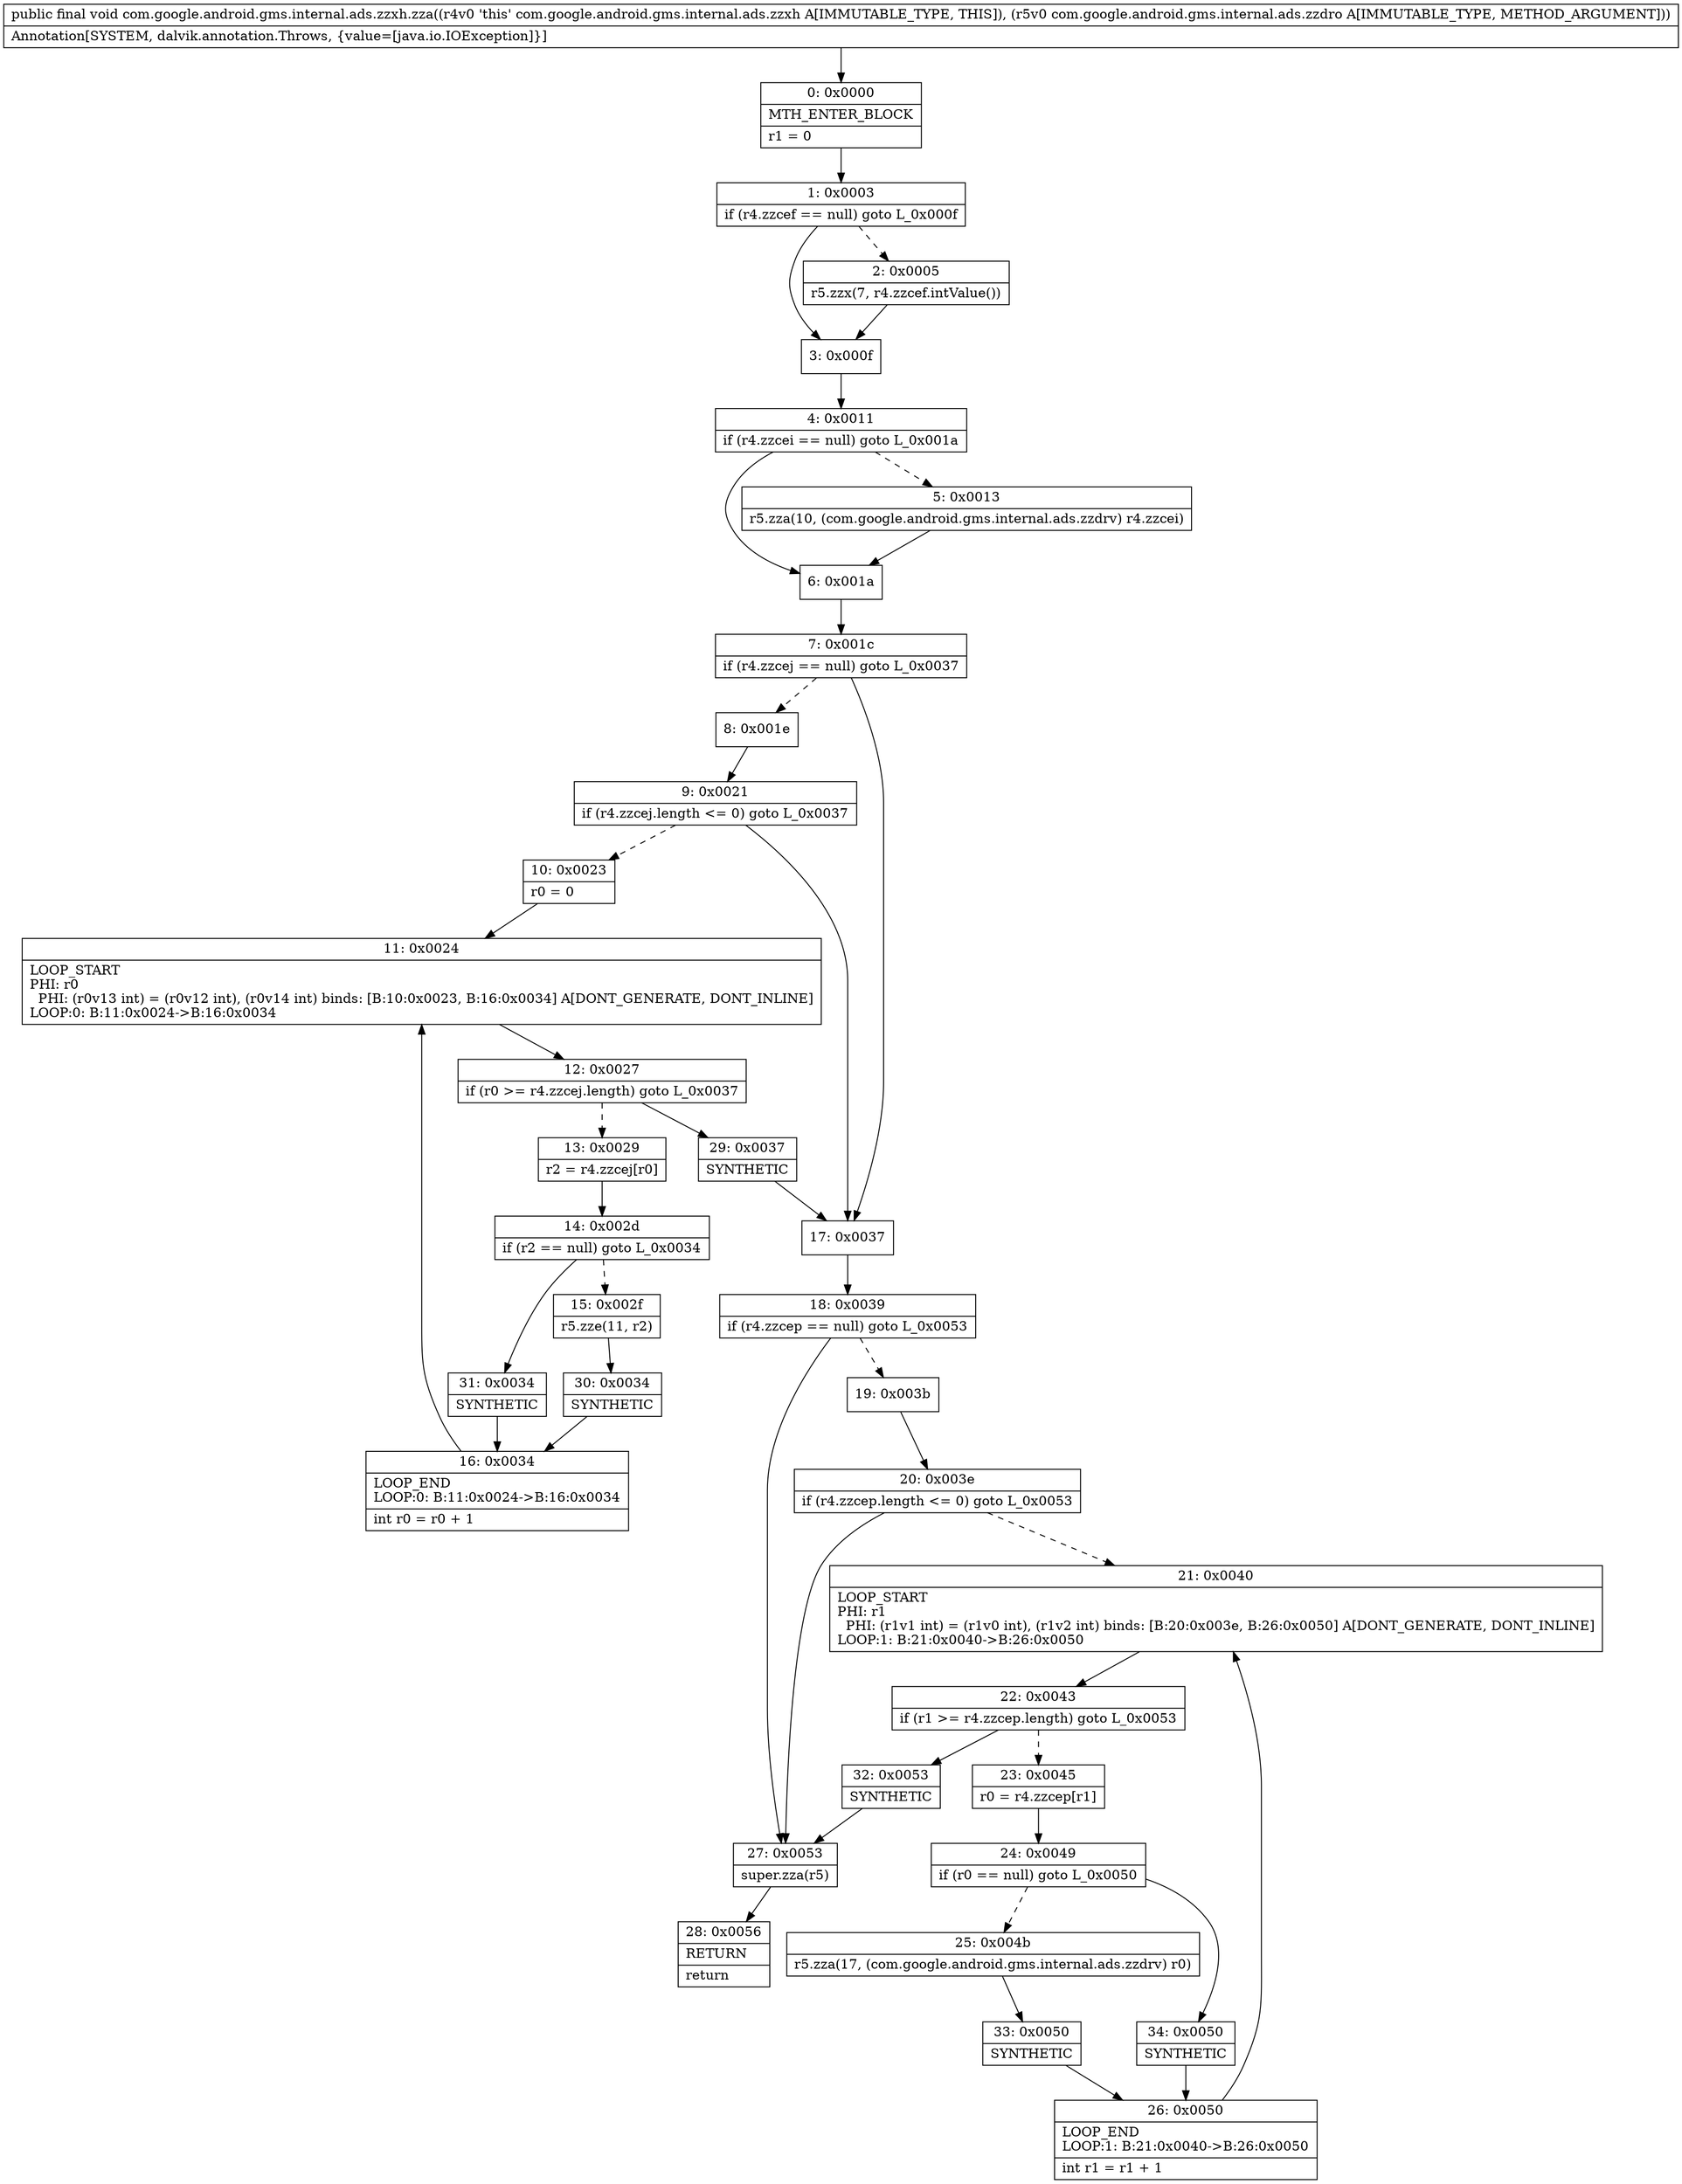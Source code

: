 digraph "CFG forcom.google.android.gms.internal.ads.zzxh.zza(Lcom\/google\/android\/gms\/internal\/ads\/zzdro;)V" {
Node_0 [shape=record,label="{0\:\ 0x0000|MTH_ENTER_BLOCK\l|r1 = 0\l}"];
Node_1 [shape=record,label="{1\:\ 0x0003|if (r4.zzcef == null) goto L_0x000f\l}"];
Node_2 [shape=record,label="{2\:\ 0x0005|r5.zzx(7, r4.zzcef.intValue())\l}"];
Node_3 [shape=record,label="{3\:\ 0x000f}"];
Node_4 [shape=record,label="{4\:\ 0x0011|if (r4.zzcei == null) goto L_0x001a\l}"];
Node_5 [shape=record,label="{5\:\ 0x0013|r5.zza(10, (com.google.android.gms.internal.ads.zzdrv) r4.zzcei)\l}"];
Node_6 [shape=record,label="{6\:\ 0x001a}"];
Node_7 [shape=record,label="{7\:\ 0x001c|if (r4.zzcej == null) goto L_0x0037\l}"];
Node_8 [shape=record,label="{8\:\ 0x001e}"];
Node_9 [shape=record,label="{9\:\ 0x0021|if (r4.zzcej.length \<= 0) goto L_0x0037\l}"];
Node_10 [shape=record,label="{10\:\ 0x0023|r0 = 0\l}"];
Node_11 [shape=record,label="{11\:\ 0x0024|LOOP_START\lPHI: r0 \l  PHI: (r0v13 int) = (r0v12 int), (r0v14 int) binds: [B:10:0x0023, B:16:0x0034] A[DONT_GENERATE, DONT_INLINE]\lLOOP:0: B:11:0x0024\-\>B:16:0x0034\l}"];
Node_12 [shape=record,label="{12\:\ 0x0027|if (r0 \>= r4.zzcej.length) goto L_0x0037\l}"];
Node_13 [shape=record,label="{13\:\ 0x0029|r2 = r4.zzcej[r0]\l}"];
Node_14 [shape=record,label="{14\:\ 0x002d|if (r2 == null) goto L_0x0034\l}"];
Node_15 [shape=record,label="{15\:\ 0x002f|r5.zze(11, r2)\l}"];
Node_16 [shape=record,label="{16\:\ 0x0034|LOOP_END\lLOOP:0: B:11:0x0024\-\>B:16:0x0034\l|int r0 = r0 + 1\l}"];
Node_17 [shape=record,label="{17\:\ 0x0037}"];
Node_18 [shape=record,label="{18\:\ 0x0039|if (r4.zzcep == null) goto L_0x0053\l}"];
Node_19 [shape=record,label="{19\:\ 0x003b}"];
Node_20 [shape=record,label="{20\:\ 0x003e|if (r4.zzcep.length \<= 0) goto L_0x0053\l}"];
Node_21 [shape=record,label="{21\:\ 0x0040|LOOP_START\lPHI: r1 \l  PHI: (r1v1 int) = (r1v0 int), (r1v2 int) binds: [B:20:0x003e, B:26:0x0050] A[DONT_GENERATE, DONT_INLINE]\lLOOP:1: B:21:0x0040\-\>B:26:0x0050\l}"];
Node_22 [shape=record,label="{22\:\ 0x0043|if (r1 \>= r4.zzcep.length) goto L_0x0053\l}"];
Node_23 [shape=record,label="{23\:\ 0x0045|r0 = r4.zzcep[r1]\l}"];
Node_24 [shape=record,label="{24\:\ 0x0049|if (r0 == null) goto L_0x0050\l}"];
Node_25 [shape=record,label="{25\:\ 0x004b|r5.zza(17, (com.google.android.gms.internal.ads.zzdrv) r0)\l}"];
Node_26 [shape=record,label="{26\:\ 0x0050|LOOP_END\lLOOP:1: B:21:0x0040\-\>B:26:0x0050\l|int r1 = r1 + 1\l}"];
Node_27 [shape=record,label="{27\:\ 0x0053|super.zza(r5)\l}"];
Node_28 [shape=record,label="{28\:\ 0x0056|RETURN\l|return\l}"];
Node_29 [shape=record,label="{29\:\ 0x0037|SYNTHETIC\l}"];
Node_30 [shape=record,label="{30\:\ 0x0034|SYNTHETIC\l}"];
Node_31 [shape=record,label="{31\:\ 0x0034|SYNTHETIC\l}"];
Node_32 [shape=record,label="{32\:\ 0x0053|SYNTHETIC\l}"];
Node_33 [shape=record,label="{33\:\ 0x0050|SYNTHETIC\l}"];
Node_34 [shape=record,label="{34\:\ 0x0050|SYNTHETIC\l}"];
MethodNode[shape=record,label="{public final void com.google.android.gms.internal.ads.zzxh.zza((r4v0 'this' com.google.android.gms.internal.ads.zzxh A[IMMUTABLE_TYPE, THIS]), (r5v0 com.google.android.gms.internal.ads.zzdro A[IMMUTABLE_TYPE, METHOD_ARGUMENT]))  | Annotation[SYSTEM, dalvik.annotation.Throws, \{value=[java.io.IOException]\}]\l}"];
MethodNode -> Node_0;
Node_0 -> Node_1;
Node_1 -> Node_2[style=dashed];
Node_1 -> Node_3;
Node_2 -> Node_3;
Node_3 -> Node_4;
Node_4 -> Node_5[style=dashed];
Node_4 -> Node_6;
Node_5 -> Node_6;
Node_6 -> Node_7;
Node_7 -> Node_8[style=dashed];
Node_7 -> Node_17;
Node_8 -> Node_9;
Node_9 -> Node_10[style=dashed];
Node_9 -> Node_17;
Node_10 -> Node_11;
Node_11 -> Node_12;
Node_12 -> Node_13[style=dashed];
Node_12 -> Node_29;
Node_13 -> Node_14;
Node_14 -> Node_15[style=dashed];
Node_14 -> Node_31;
Node_15 -> Node_30;
Node_16 -> Node_11;
Node_17 -> Node_18;
Node_18 -> Node_19[style=dashed];
Node_18 -> Node_27;
Node_19 -> Node_20;
Node_20 -> Node_21[style=dashed];
Node_20 -> Node_27;
Node_21 -> Node_22;
Node_22 -> Node_23[style=dashed];
Node_22 -> Node_32;
Node_23 -> Node_24;
Node_24 -> Node_25[style=dashed];
Node_24 -> Node_34;
Node_25 -> Node_33;
Node_26 -> Node_21;
Node_27 -> Node_28;
Node_29 -> Node_17;
Node_30 -> Node_16;
Node_31 -> Node_16;
Node_32 -> Node_27;
Node_33 -> Node_26;
Node_34 -> Node_26;
}

